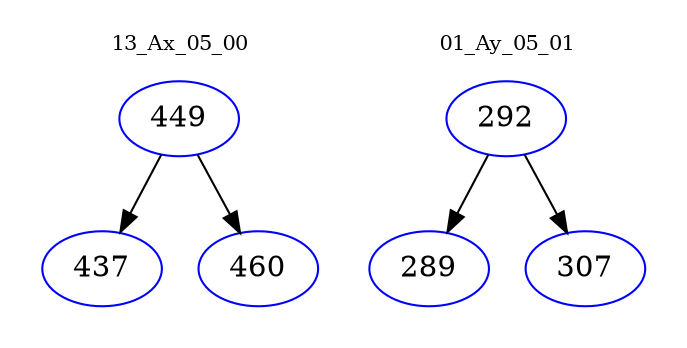 digraph{
subgraph cluster_0 {
color = white
label = "13_Ax_05_00";
fontsize=10;
T0_449 [label="449", color="blue"]
T0_449 -> T0_437 [color="black"]
T0_437 [label="437", color="blue"]
T0_449 -> T0_460 [color="black"]
T0_460 [label="460", color="blue"]
}
subgraph cluster_1 {
color = white
label = "01_Ay_05_01";
fontsize=10;
T1_292 [label="292", color="blue"]
T1_292 -> T1_289 [color="black"]
T1_289 [label="289", color="blue"]
T1_292 -> T1_307 [color="black"]
T1_307 [label="307", color="blue"]
}
}
